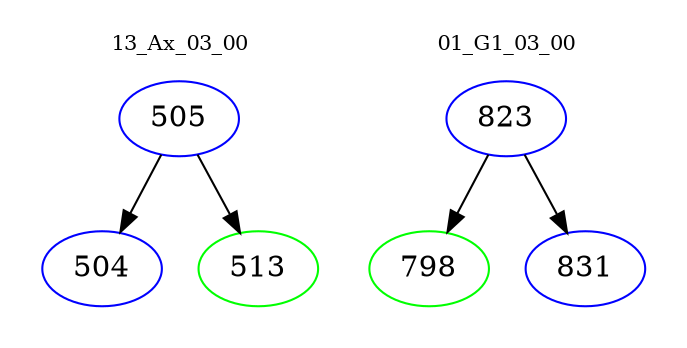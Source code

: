 digraph{
subgraph cluster_0 {
color = white
label = "13_Ax_03_00";
fontsize=10;
T0_505 [label="505", color="blue"]
T0_505 -> T0_504 [color="black"]
T0_504 [label="504", color="blue"]
T0_505 -> T0_513 [color="black"]
T0_513 [label="513", color="green"]
}
subgraph cluster_1 {
color = white
label = "01_G1_03_00";
fontsize=10;
T1_823 [label="823", color="blue"]
T1_823 -> T1_798 [color="black"]
T1_798 [label="798", color="green"]
T1_823 -> T1_831 [color="black"]
T1_831 [label="831", color="blue"]
}
}
